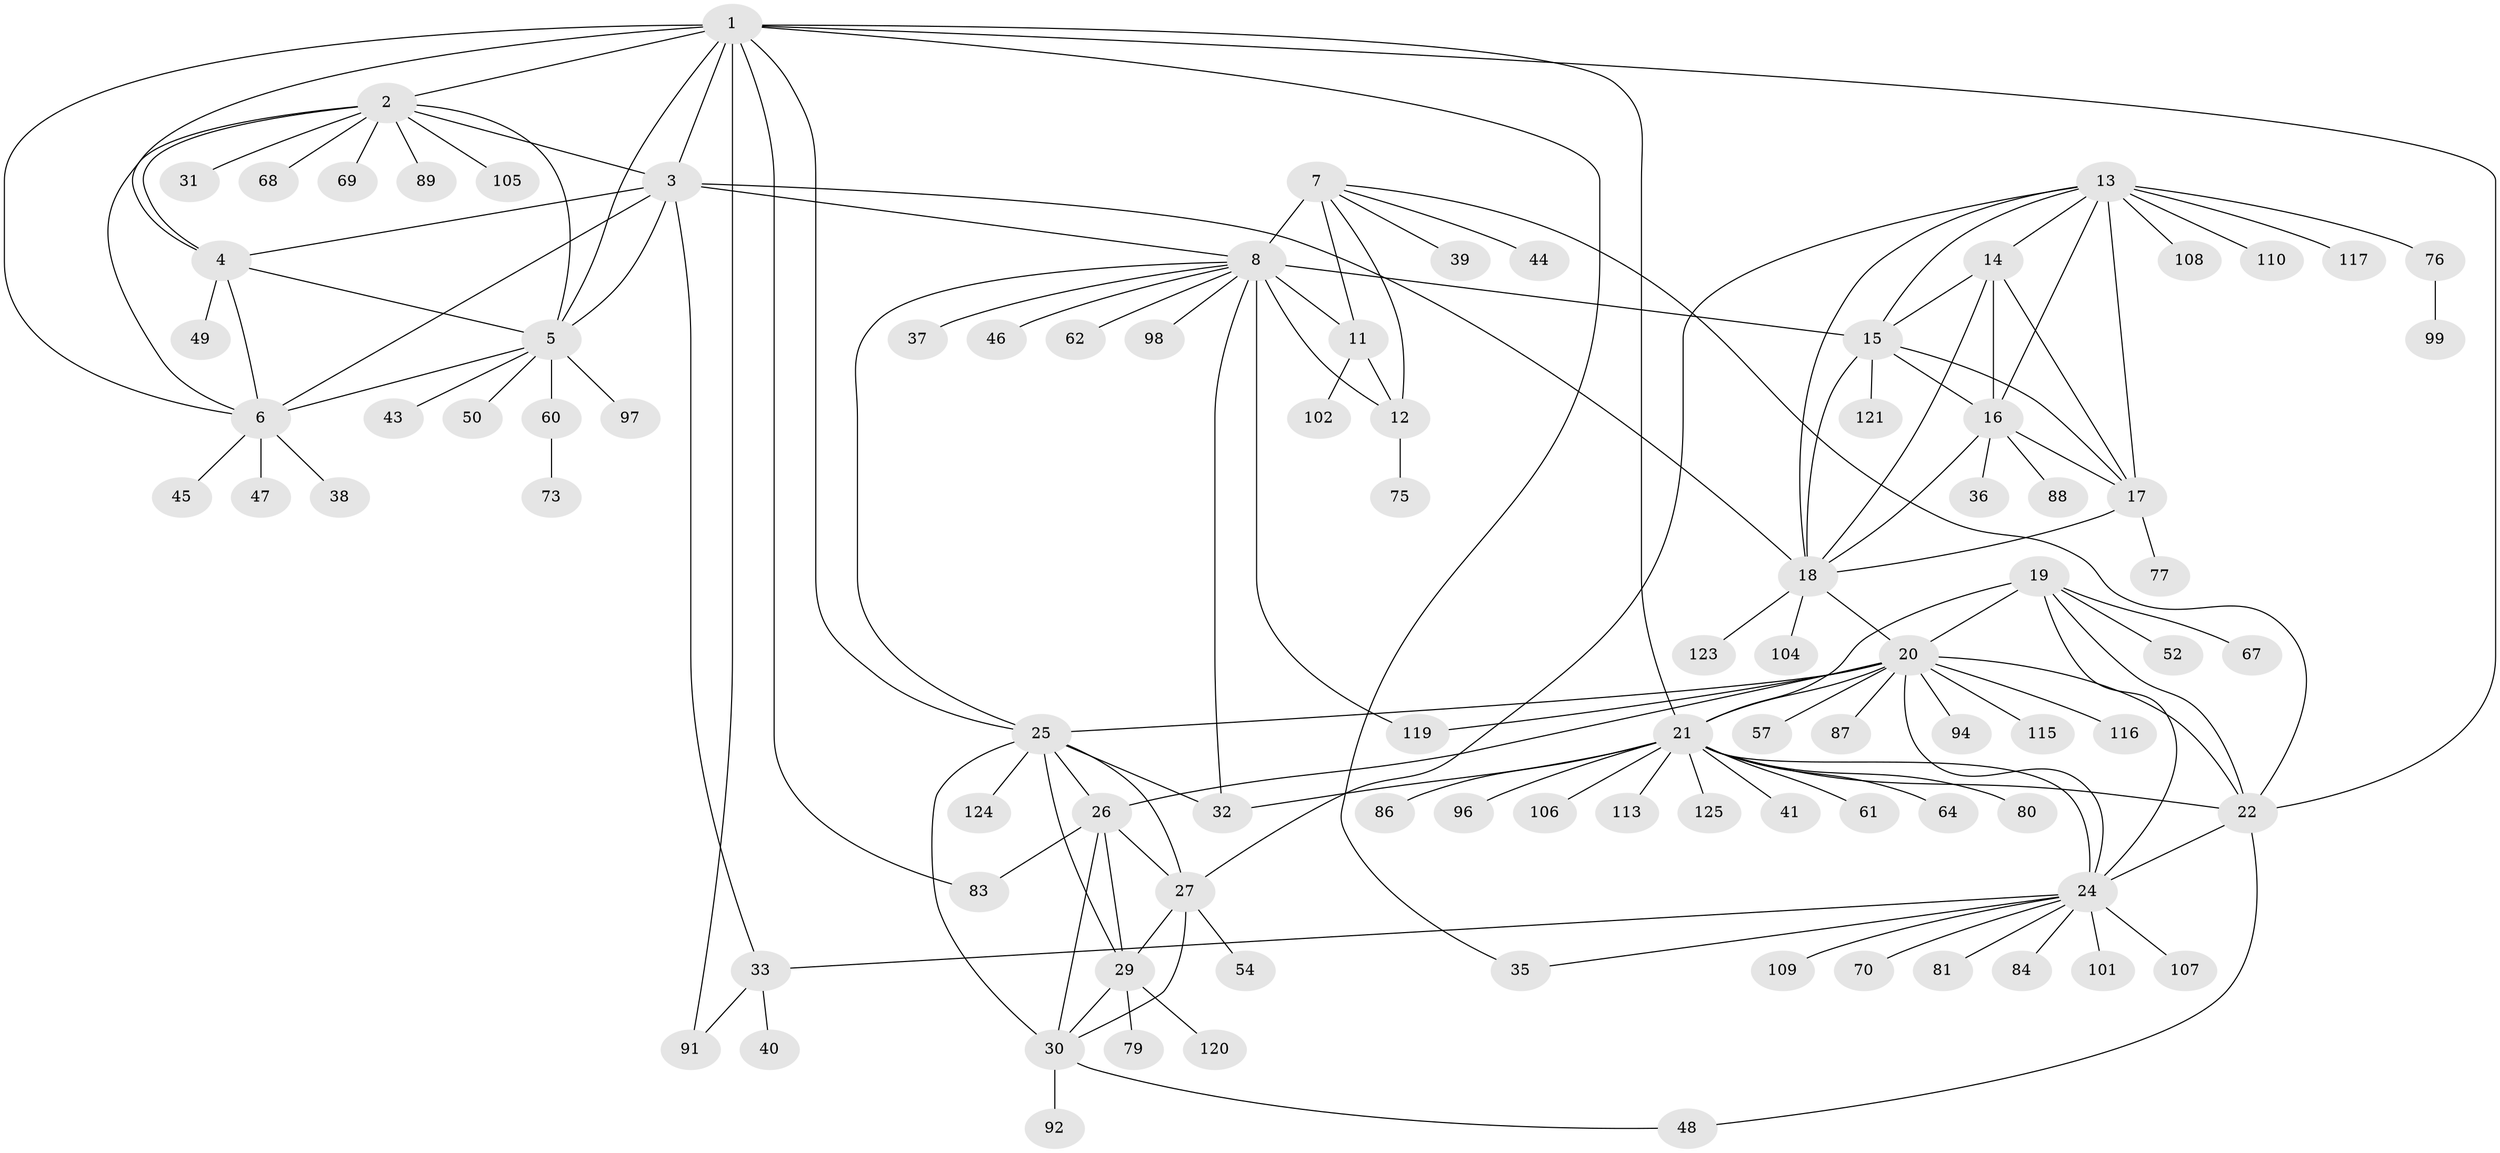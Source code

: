 // original degree distribution, {12: 0.008, 11: 0.016, 8: 0.048, 7: 0.056, 10: 0.04, 9: 0.024, 5: 0.016, 6: 0.024, 13: 0.008, 14: 0.008, 1: 0.6, 3: 0.032, 2: 0.12}
// Generated by graph-tools (version 1.1) at 2025/42/03/06/25 10:42:08]
// undirected, 94 vertices, 144 edges
graph export_dot {
graph [start="1"]
  node [color=gray90,style=filled];
  1 [super="+71"];
  2 [super="+53"];
  3;
  4 [super="+51"];
  5 [super="+90"];
  6 [super="+66"];
  7 [super="+9"];
  8 [super="+10"];
  11 [super="+100"];
  12;
  13 [super="+72"];
  14 [super="+63"];
  15;
  16 [super="+82"];
  17 [super="+95"];
  18 [super="+42"];
  19;
  20 [super="+111"];
  21 [super="+23"];
  22 [super="+93"];
  24 [super="+103"];
  25 [super="+28"];
  26;
  27 [super="+65"];
  29;
  30 [super="+34"];
  31;
  32 [super="+55"];
  33 [super="+114"];
  35 [super="+56"];
  36 [super="+59"];
  37;
  38;
  39 [super="+74"];
  40;
  41;
  43;
  44;
  45;
  46;
  47;
  48 [super="+58"];
  49;
  50;
  52;
  54;
  57;
  60;
  61;
  62;
  64;
  67;
  68;
  69;
  70;
  73;
  75;
  76 [super="+78"];
  77;
  79 [super="+118"];
  80;
  81;
  83 [super="+85"];
  84;
  86;
  87 [super="+122"];
  88;
  89;
  91;
  92;
  94;
  96;
  97;
  98 [super="+112"];
  99;
  101;
  102;
  104;
  105;
  106;
  107;
  108;
  109;
  110;
  113;
  115;
  116;
  117;
  119;
  120;
  121;
  123;
  124;
  125;
  1 -- 2;
  1 -- 3;
  1 -- 4;
  1 -- 5;
  1 -- 6;
  1 -- 21;
  1 -- 25;
  1 -- 83;
  1 -- 91;
  1 -- 35;
  1 -- 22;
  2 -- 3;
  2 -- 4;
  2 -- 5;
  2 -- 6;
  2 -- 31;
  2 -- 68;
  2 -- 69;
  2 -- 89;
  2 -- 105;
  3 -- 4;
  3 -- 5;
  3 -- 6;
  3 -- 8;
  3 -- 18;
  3 -- 33;
  4 -- 5;
  4 -- 6;
  4 -- 49;
  5 -- 6;
  5 -- 43;
  5 -- 50;
  5 -- 60;
  5 -- 97;
  6 -- 38;
  6 -- 45;
  6 -- 47;
  7 -- 8 [weight=4];
  7 -- 11 [weight=2];
  7 -- 12 [weight=2];
  7 -- 39;
  7 -- 22;
  7 -- 44;
  8 -- 11 [weight=2];
  8 -- 12 [weight=2];
  8 -- 15;
  8 -- 25;
  8 -- 32;
  8 -- 119;
  8 -- 98;
  8 -- 37;
  8 -- 46;
  8 -- 62;
  11 -- 12;
  11 -- 102;
  12 -- 75;
  13 -- 14;
  13 -- 15;
  13 -- 16;
  13 -- 17;
  13 -- 18;
  13 -- 27;
  13 -- 108;
  13 -- 110;
  13 -- 117;
  13 -- 76;
  14 -- 15;
  14 -- 16;
  14 -- 17;
  14 -- 18;
  15 -- 16;
  15 -- 17;
  15 -- 18;
  15 -- 121;
  16 -- 17;
  16 -- 18;
  16 -- 36;
  16 -- 88;
  17 -- 18;
  17 -- 77;
  18 -- 20;
  18 -- 104;
  18 -- 123;
  19 -- 20;
  19 -- 21 [weight=2];
  19 -- 22;
  19 -- 24;
  19 -- 52;
  19 -- 67;
  20 -- 21 [weight=2];
  20 -- 22;
  20 -- 24;
  20 -- 26;
  20 -- 57;
  20 -- 87;
  20 -- 94;
  20 -- 115;
  20 -- 116;
  20 -- 25;
  20 -- 119;
  21 -- 22 [weight=2];
  21 -- 24 [weight=2];
  21 -- 32;
  21 -- 41;
  21 -- 61;
  21 -- 64;
  21 -- 96;
  21 -- 106;
  21 -- 80;
  21 -- 113;
  21 -- 86;
  21 -- 125;
  22 -- 24;
  22 -- 48;
  24 -- 33;
  24 -- 35;
  24 -- 70;
  24 -- 81;
  24 -- 84;
  24 -- 101;
  24 -- 107;
  24 -- 109;
  25 -- 26 [weight=2];
  25 -- 27 [weight=2];
  25 -- 29 [weight=2];
  25 -- 30 [weight=2];
  25 -- 124;
  25 -- 32;
  26 -- 27;
  26 -- 29;
  26 -- 30;
  26 -- 83;
  27 -- 29;
  27 -- 30;
  27 -- 54;
  29 -- 30;
  29 -- 79;
  29 -- 120;
  30 -- 48;
  30 -- 92;
  33 -- 40;
  33 -- 91;
  60 -- 73;
  76 -- 99;
}
